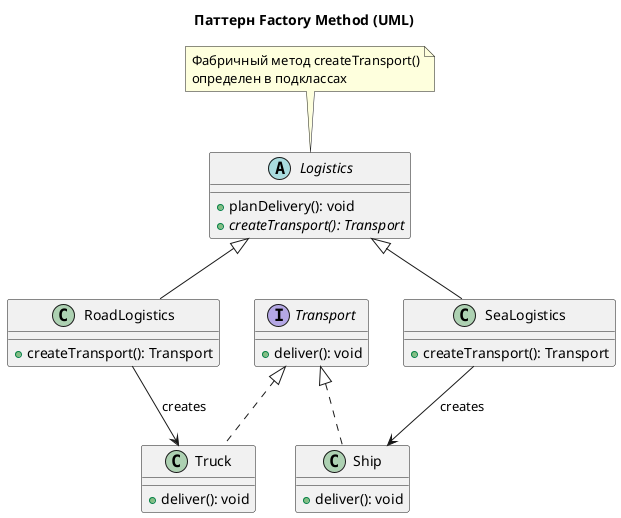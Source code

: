 @startuml FactoryMethodUML
title Паттерн Factory Method (UML)

abstract class Logistics {
    + planDelivery(): void
    + {abstract} createTransport(): Transport
}

class RoadLogistics {
    + createTransport(): Transport
}

class SeaLogistics {
    + createTransport(): Transport
}

interface Transport {
    + deliver(): void
}

class Truck {
    + deliver(): void
}

class Ship {
    + deliver(): void
}

Logistics <|-- RoadLogistics
Logistics <|-- SeaLogistics
Transport <|.. Truck
Transport <|.. Ship
RoadLogistics --> Truck : creates
SeaLogistics --> Ship : creates

note top of Logistics
Фабричный метод createTransport()
определен в подклассах
end note
@enduml